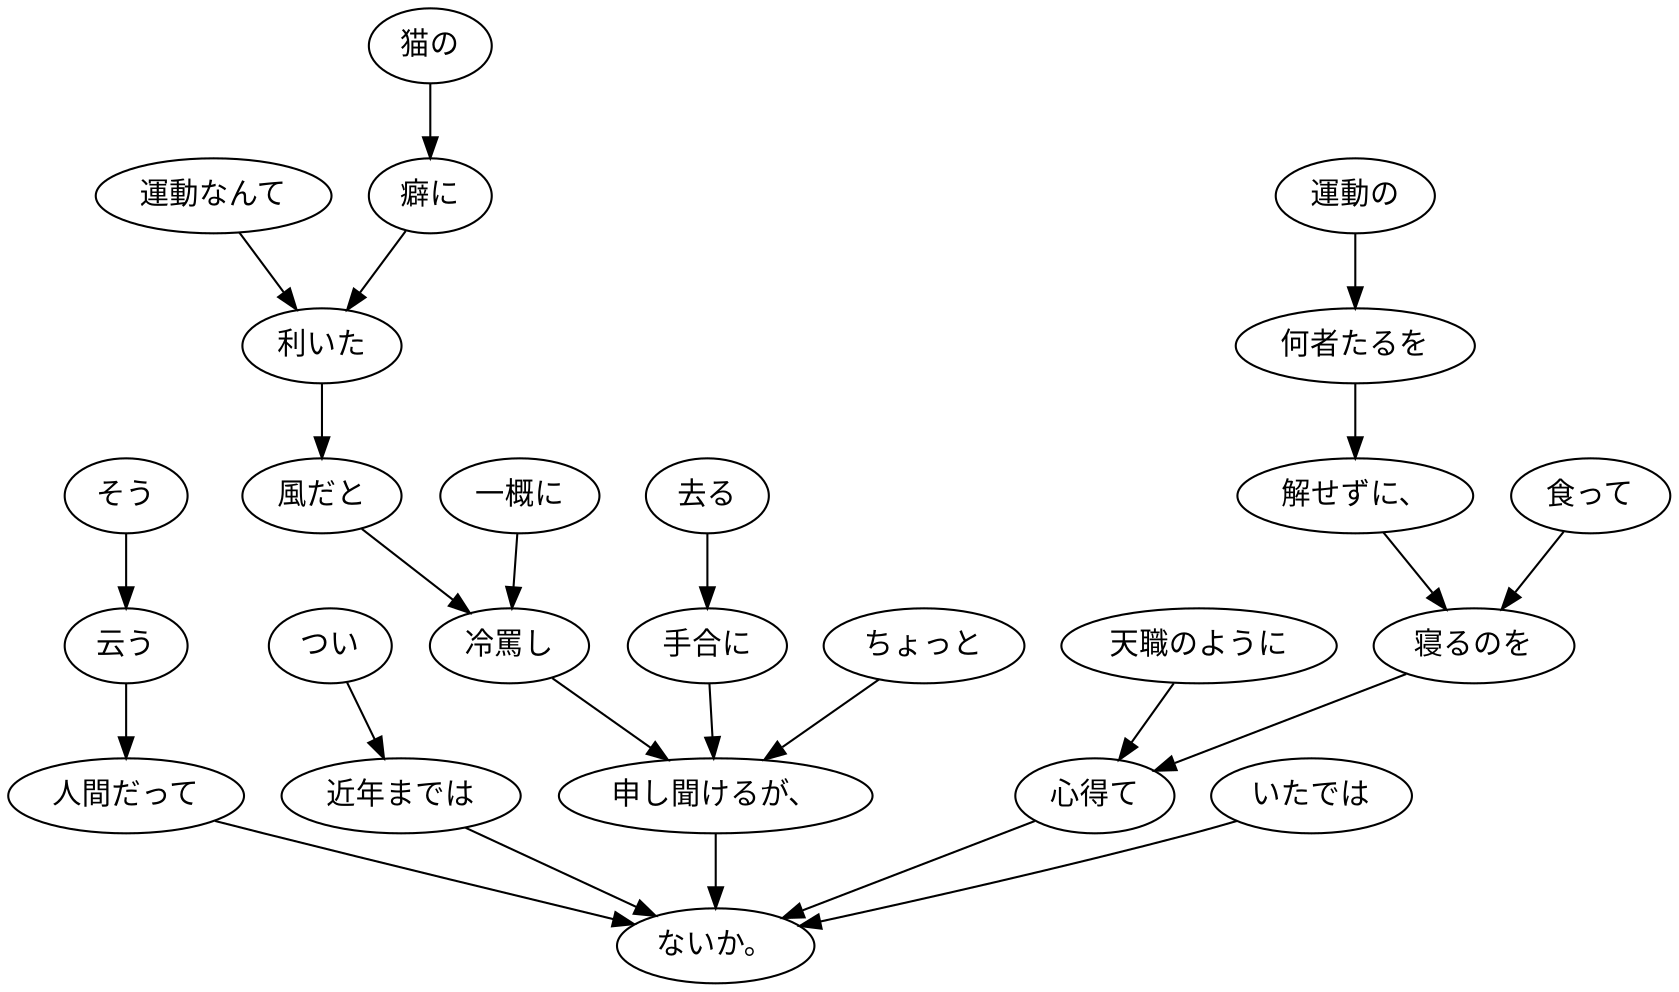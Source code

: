 digraph graph3893 {
	node0 [label="猫の"];
	node1 [label="癖に"];
	node2 [label="運動なんて"];
	node3 [label="利いた"];
	node4 [label="風だと"];
	node5 [label="一概に"];
	node6 [label="冷罵し"];
	node7 [label="去る"];
	node8 [label="手合に"];
	node9 [label="ちょっと"];
	node10 [label="申し聞けるが、"];
	node11 [label="そう"];
	node12 [label="云う"];
	node13 [label="人間だって"];
	node14 [label="つい"];
	node15 [label="近年までは"];
	node16 [label="運動の"];
	node17 [label="何者たるを"];
	node18 [label="解せずに、"];
	node19 [label="食って"];
	node20 [label="寝るのを"];
	node21 [label="天職のように"];
	node22 [label="心得て"];
	node23 [label="いたでは"];
	node24 [label="ないか。"];
	node0 -> node1;
	node1 -> node3;
	node2 -> node3;
	node3 -> node4;
	node4 -> node6;
	node5 -> node6;
	node6 -> node10;
	node7 -> node8;
	node8 -> node10;
	node9 -> node10;
	node10 -> node24;
	node11 -> node12;
	node12 -> node13;
	node13 -> node24;
	node14 -> node15;
	node15 -> node24;
	node16 -> node17;
	node17 -> node18;
	node18 -> node20;
	node19 -> node20;
	node20 -> node22;
	node21 -> node22;
	node22 -> node24;
	node23 -> node24;
}
